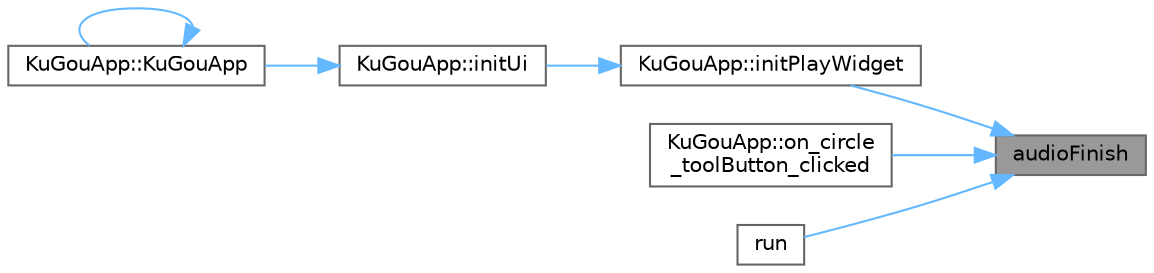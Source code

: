 digraph "audioFinish"
{
 // LATEX_PDF_SIZE
  bgcolor="transparent";
  edge [fontname=Helvetica,fontsize=10,labelfontname=Helvetica,labelfontsize=10];
  node [fontname=Helvetica,fontsize=10,shape=box,height=0.2,width=0.4];
  rankdir="RL";
  Node1 [id="Node000001",label="audioFinish",height=0.2,width=0.4,color="gray40", fillcolor="grey60", style="filled", fontcolor="black",tooltip="播放结束信号"];
  Node1 -> Node2 [id="edge1_Node000001_Node000002",dir="back",color="steelblue1",style="solid",tooltip=" "];
  Node2 [id="Node000002",label="KuGouApp::initPlayWidget",height=0.2,width=0.4,color="grey40", fillcolor="white", style="filled",URL="$class_ku_gou_app.html#a2e4eb5d5318b90a8bae4d99ea263e8d4",tooltip="初始化播放控件"];
  Node2 -> Node3 [id="edge2_Node000002_Node000003",dir="back",color="steelblue1",style="solid",tooltip=" "];
  Node3 [id="Node000003",label="KuGouApp::initUi",height=0.2,width=0.4,color="grey40", fillcolor="white", style="filled",URL="$class_ku_gou_app.html#afba6e95967cc3eb25fd518f7bde6ec04",tooltip="初始化界面"];
  Node3 -> Node4 [id="edge3_Node000003_Node000004",dir="back",color="steelblue1",style="solid",tooltip=" "];
  Node4 [id="Node000004",label="KuGouApp::KuGouApp",height=0.2,width=0.4,color="grey40", fillcolor="white", style="filled",URL="$class_ku_gou_app.html#af7467d6f774dc85cb961cd95c055f622",tooltip="构造函数"];
  Node4 -> Node4 [id="edge4_Node000004_Node000004",dir="back",color="steelblue1",style="solid",tooltip=" "];
  Node1 -> Node5 [id="edge5_Node000001_Node000005",dir="back",color="steelblue1",style="solid",tooltip=" "];
  Node5 [id="Node000005",label="KuGouApp::on_circle\l_toolButton_clicked",height=0.2,width=0.4,color="grey40", fillcolor="white", style="filled",URL="$class_ku_gou_app.html#a4e25a00b8b8d81819c518c1be383faec",tooltip="循环播放按钮点击槽函数"];
  Node1 -> Node6 [id="edge6_Node000001_Node000006",dir="back",color="steelblue1",style="solid",tooltip=" "];
  Node6 [id="Node000006",label="run",height=0.2,width=0.4,color="grey40", fillcolor="white", style="filled",URL="$class_video_player.html#a13a43e6d814de94978c515cb084873b1",tooltip="读取视频文件线程函数"];
}
